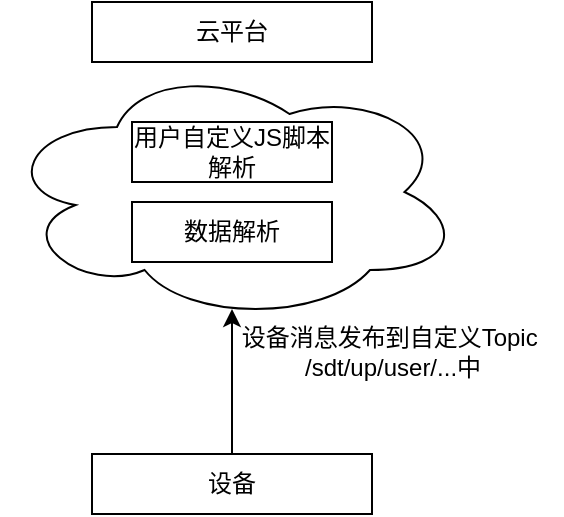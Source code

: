 <mxfile version="14.2.9" type="github">
  <diagram id="M9HpeSEsHPJCjFT-kMwH" name="第 1 页">
    <mxGraphModel dx="860" dy="474" grid="1" gridSize="10" guides="1" tooltips="1" connect="1" arrows="1" fold="1" page="1" pageScale="1" pageWidth="827" pageHeight="1169" math="0" shadow="0">
      <root>
        <mxCell id="0" />
        <mxCell id="1" parent="0" />
        <mxCell id="Sb3YRH9UzdscQEXpOZtX-1" value="云平台" style="rounded=0;whiteSpace=wrap;html=1;" vertex="1" parent="1">
          <mxGeometry x="310" y="110" width="140" height="30" as="geometry" />
        </mxCell>
        <mxCell id="Sb3YRH9UzdscQEXpOZtX-3" value="" style="ellipse;shape=cloud;whiteSpace=wrap;html=1;" vertex="1" parent="1">
          <mxGeometry x="265" y="140" width="230" height="130" as="geometry" />
        </mxCell>
        <mxCell id="Sb3YRH9UzdscQEXpOZtX-4" value="用户自定义JS脚本解析" style="rounded=0;whiteSpace=wrap;html=1;" vertex="1" parent="1">
          <mxGeometry x="330" y="170" width="100" height="30" as="geometry" />
        </mxCell>
        <mxCell id="Sb3YRH9UzdscQEXpOZtX-5" value="数据解析" style="rounded=0;whiteSpace=wrap;html=1;" vertex="1" parent="1">
          <mxGeometry x="330" y="210" width="100" height="30" as="geometry" />
        </mxCell>
        <mxCell id="Sb3YRH9UzdscQEXpOZtX-6" style="edgeStyle=orthogonalEdgeStyle;rounded=0;orthogonalLoop=1;jettySize=auto;html=1;exitX=0.5;exitY=0;exitDx=0;exitDy=0;entryX=0.5;entryY=0.95;entryDx=0;entryDy=0;entryPerimeter=0;" edge="1" parent="1" source="Sb3YRH9UzdscQEXpOZtX-7" target="Sb3YRH9UzdscQEXpOZtX-3">
          <mxGeometry relative="1" as="geometry" />
        </mxCell>
        <mxCell id="Sb3YRH9UzdscQEXpOZtX-7" value="设备" style="rounded=0;whiteSpace=wrap;html=1;" vertex="1" parent="1">
          <mxGeometry x="310" y="336" width="140" height="30" as="geometry" />
        </mxCell>
        <mxCell id="Sb3YRH9UzdscQEXpOZtX-10" value="设备消息发布到自定义Topic&amp;nbsp;&lt;br&gt;/sdt/up/user/...中" style="text;html=1;align=center;verticalAlign=middle;resizable=0;points=[];autosize=1;" vertex="1" parent="1">
          <mxGeometry x="375" y="270" width="170" height="30" as="geometry" />
        </mxCell>
      </root>
    </mxGraphModel>
  </diagram>
</mxfile>
